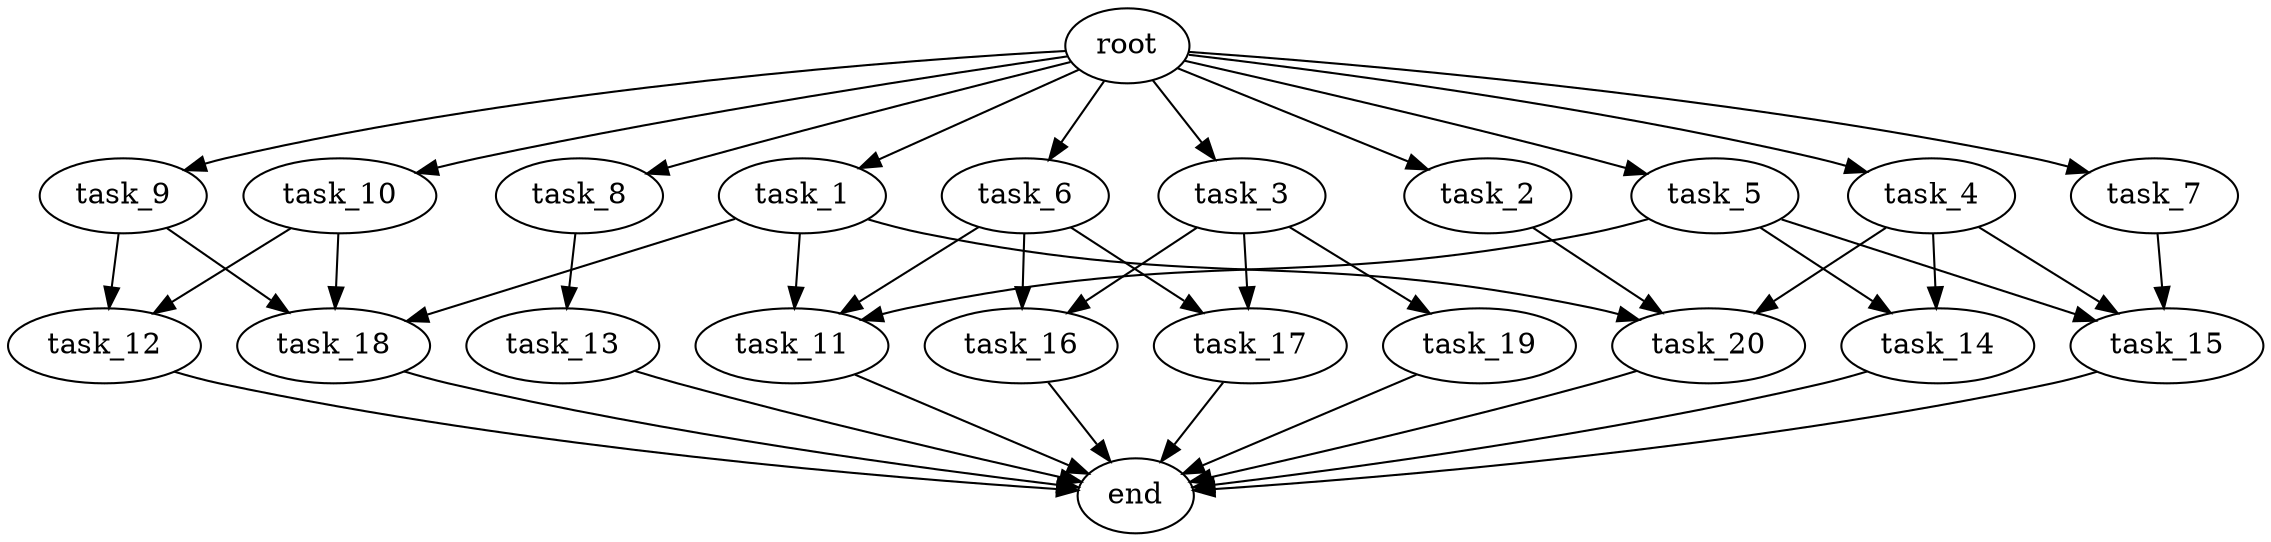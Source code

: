 digraph G {
  root [size="0.000000e+00"];
  task_1 [size="1.515161e+10"];
  task_2 [size="6.905312e+10"];
  task_3 [size="4.104364e+10"];
  task_4 [size="7.749948e+10"];
  task_5 [size="9.205289e+10"];
  task_6 [size="8.728304e+10"];
  task_7 [size="7.358637e+10"];
  task_8 [size="6.237506e+09"];
  task_9 [size="1.381687e+10"];
  task_10 [size="2.074210e+10"];
  task_11 [size="3.251170e+10"];
  task_12 [size="6.622606e+10"];
  task_13 [size="5.255246e+10"];
  task_14 [size="3.138212e+10"];
  task_15 [size="1.732651e+10"];
  task_16 [size="9.121329e+10"];
  task_17 [size="3.423928e+10"];
  task_18 [size="3.543516e+10"];
  task_19 [size="7.720126e+10"];
  task_20 [size="7.209525e+10"];
  end [size="0.000000e+00"];

  root -> task_1 [size="1.000000e-12"];
  root -> task_2 [size="1.000000e-12"];
  root -> task_3 [size="1.000000e-12"];
  root -> task_4 [size="1.000000e-12"];
  root -> task_5 [size="1.000000e-12"];
  root -> task_6 [size="1.000000e-12"];
  root -> task_7 [size="1.000000e-12"];
  root -> task_8 [size="1.000000e-12"];
  root -> task_9 [size="1.000000e-12"];
  root -> task_10 [size="1.000000e-12"];
  task_1 -> task_11 [size="1.083723e+08"];
  task_1 -> task_18 [size="1.181172e+08"];
  task_1 -> task_20 [size="2.403175e+08"];
  task_2 -> task_20 [size="2.403175e+08"];
  task_3 -> task_16 [size="4.560665e+08"];
  task_3 -> task_17 [size="1.711964e+08"];
  task_3 -> task_19 [size="7.720126e+08"];
  task_4 -> task_14 [size="1.569106e+08"];
  task_4 -> task_15 [size="5.775504e+07"];
  task_4 -> task_20 [size="2.403175e+08"];
  task_5 -> task_11 [size="1.083723e+08"];
  task_5 -> task_14 [size="1.569106e+08"];
  task_5 -> task_15 [size="5.775504e+07"];
  task_6 -> task_11 [size="1.083723e+08"];
  task_6 -> task_16 [size="4.560665e+08"];
  task_6 -> task_17 [size="1.711964e+08"];
  task_7 -> task_15 [size="5.775504e+07"];
  task_8 -> task_13 [size="5.255246e+08"];
  task_9 -> task_12 [size="3.311303e+08"];
  task_9 -> task_18 [size="1.181172e+08"];
  task_10 -> task_12 [size="3.311303e+08"];
  task_10 -> task_18 [size="1.181172e+08"];
  task_11 -> end [size="1.000000e-12"];
  task_12 -> end [size="1.000000e-12"];
  task_13 -> end [size="1.000000e-12"];
  task_14 -> end [size="1.000000e-12"];
  task_15 -> end [size="1.000000e-12"];
  task_16 -> end [size="1.000000e-12"];
  task_17 -> end [size="1.000000e-12"];
  task_18 -> end [size="1.000000e-12"];
  task_19 -> end [size="1.000000e-12"];
  task_20 -> end [size="1.000000e-12"];
}
